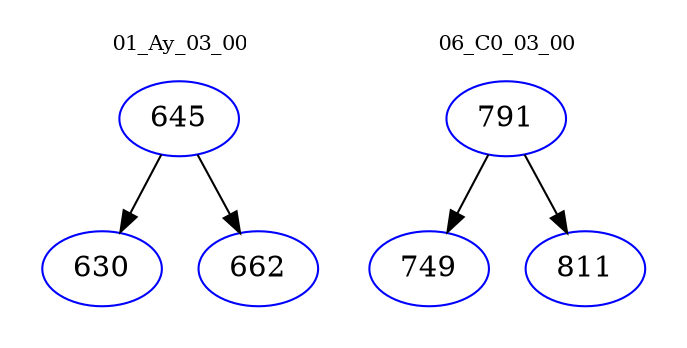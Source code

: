 digraph{
subgraph cluster_0 {
color = white
label = "01_Ay_03_00";
fontsize=10;
T0_645 [label="645", color="blue"]
T0_645 -> T0_630 [color="black"]
T0_630 [label="630", color="blue"]
T0_645 -> T0_662 [color="black"]
T0_662 [label="662", color="blue"]
}
subgraph cluster_1 {
color = white
label = "06_C0_03_00";
fontsize=10;
T1_791 [label="791", color="blue"]
T1_791 -> T1_749 [color="black"]
T1_749 [label="749", color="blue"]
T1_791 -> T1_811 [color="black"]
T1_811 [label="811", color="blue"]
}
}
